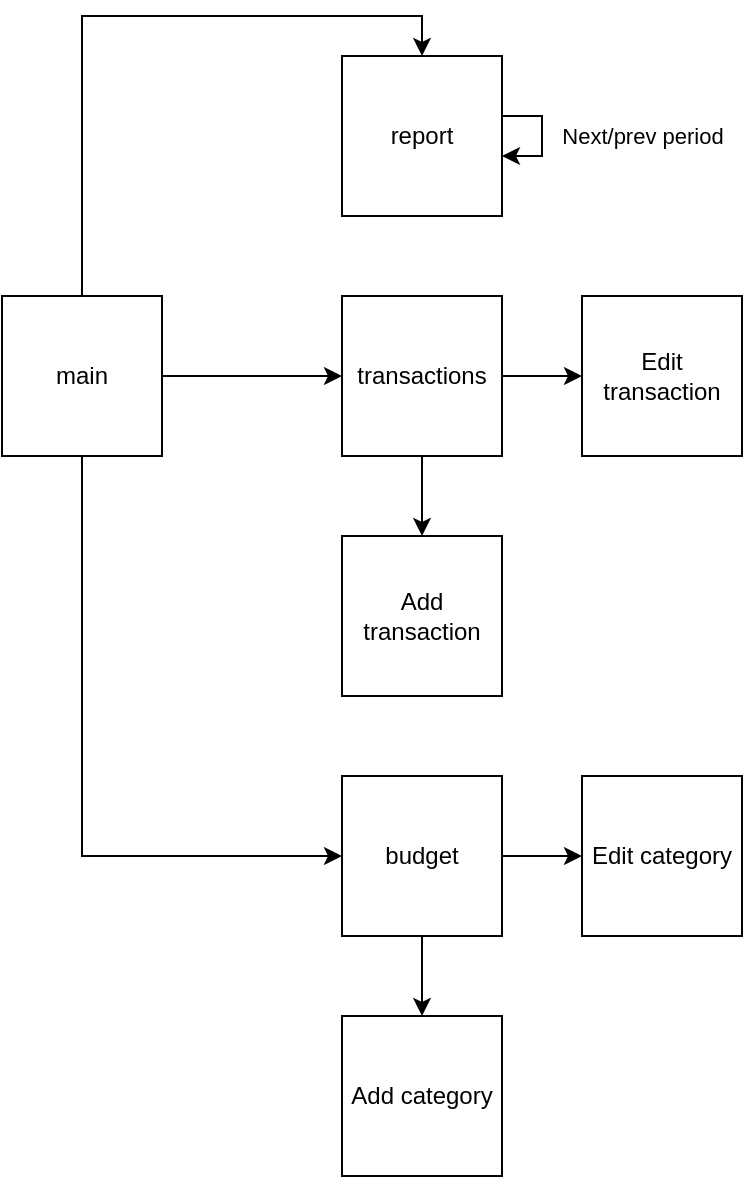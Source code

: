 <mxfile version="20.8.16" type="device" pages="8"><diagram name="Nav overview" id="_fPVZ5OlfoW1K_BOj0y1"><mxGraphModel dx="1230" dy="791" grid="1" gridSize="10" guides="1" tooltips="1" connect="1" arrows="1" fold="1" page="1" pageScale="1" pageWidth="827" pageHeight="1169" math="0" shadow="0"><root><mxCell id="0"/><mxCell id="1" parent="0"/><mxCell id="oijAe7BX-VPXvw-5LIMu-8" style="edgeStyle=orthogonalEdgeStyle;rounded=0;orthogonalLoop=1;jettySize=auto;html=1;" edge="1" parent="1" source="oijAe7BX-VPXvw-5LIMu-1" target="oijAe7BX-VPXvw-5LIMu-2"><mxGeometry relative="1" as="geometry"/></mxCell><mxCell id="oijAe7BX-VPXvw-5LIMu-11" style="edgeStyle=orthogonalEdgeStyle;rounded=0;orthogonalLoop=1;jettySize=auto;html=1;" edge="1" parent="1" source="oijAe7BX-VPXvw-5LIMu-1" target="oijAe7BX-VPXvw-5LIMu-4"><mxGeometry relative="1" as="geometry"><Array as="points"><mxPoint x="190" y="560"/></Array></mxGeometry></mxCell><mxCell id="oijAe7BX-VPXvw-5LIMu-14" style="edgeStyle=orthogonalEdgeStyle;rounded=0;orthogonalLoop=1;jettySize=auto;html=1;entryX=0.5;entryY=0;entryDx=0;entryDy=0;" edge="1" parent="1" source="oijAe7BX-VPXvw-5LIMu-1" target="oijAe7BX-VPXvw-5LIMu-6"><mxGeometry relative="1" as="geometry"><Array as="points"><mxPoint x="190" y="140"/><mxPoint x="360" y="140"/></Array></mxGeometry></mxCell><mxCell id="oijAe7BX-VPXvw-5LIMu-1" value="main" style="whiteSpace=wrap;html=1;aspect=fixed;" vertex="1" parent="1"><mxGeometry x="150" y="280" width="80" height="80" as="geometry"/></mxCell><mxCell id="oijAe7BX-VPXvw-5LIMu-9" style="edgeStyle=orthogonalEdgeStyle;rounded=0;orthogonalLoop=1;jettySize=auto;html=1;" edge="1" parent="1" source="oijAe7BX-VPXvw-5LIMu-2" target="oijAe7BX-VPXvw-5LIMu-3"><mxGeometry relative="1" as="geometry"/></mxCell><mxCell id="oijAe7BX-VPXvw-5LIMu-18" value="" style="edgeStyle=orthogonalEdgeStyle;rounded=0;orthogonalLoop=1;jettySize=auto;html=1;" edge="1" parent="1" source="oijAe7BX-VPXvw-5LIMu-2" target="oijAe7BX-VPXvw-5LIMu-17"><mxGeometry relative="1" as="geometry"/></mxCell><mxCell id="oijAe7BX-VPXvw-5LIMu-2" value="transactions" style="whiteSpace=wrap;html=1;aspect=fixed;" vertex="1" parent="1"><mxGeometry x="320" y="280" width="80" height="80" as="geometry"/></mxCell><mxCell id="oijAe7BX-VPXvw-5LIMu-3" value="Add transaction" style="whiteSpace=wrap;html=1;aspect=fixed;" vertex="1" parent="1"><mxGeometry x="320" y="400" width="80" height="80" as="geometry"/></mxCell><mxCell id="oijAe7BX-VPXvw-5LIMu-12" style="edgeStyle=orthogonalEdgeStyle;rounded=0;orthogonalLoop=1;jettySize=auto;html=1;" edge="1" parent="1" source="oijAe7BX-VPXvw-5LIMu-4" target="oijAe7BX-VPXvw-5LIMu-5"><mxGeometry relative="1" as="geometry"/></mxCell><mxCell id="oijAe7BX-VPXvw-5LIMu-16" value="" style="edgeStyle=orthogonalEdgeStyle;rounded=0;orthogonalLoop=1;jettySize=auto;html=1;" edge="1" parent="1" source="oijAe7BX-VPXvw-5LIMu-4" target="oijAe7BX-VPXvw-5LIMu-15"><mxGeometry relative="1" as="geometry"/></mxCell><mxCell id="oijAe7BX-VPXvw-5LIMu-4" value="budget" style="whiteSpace=wrap;html=1;aspect=fixed;" vertex="1" parent="1"><mxGeometry x="320" y="520" width="80" height="80" as="geometry"/></mxCell><mxCell id="oijAe7BX-VPXvw-5LIMu-5" value="Add category" style="whiteSpace=wrap;html=1;aspect=fixed;" vertex="1" parent="1"><mxGeometry x="320" y="640" width="80" height="80" as="geometry"/></mxCell><mxCell id="oijAe7BX-VPXvw-5LIMu-6" value="report" style="whiteSpace=wrap;html=1;aspect=fixed;" vertex="1" parent="1"><mxGeometry x="320" y="160" width="80" height="80" as="geometry"/></mxCell><mxCell id="oijAe7BX-VPXvw-5LIMu-7" style="edgeStyle=orthogonalEdgeStyle;rounded=0;orthogonalLoop=1;jettySize=auto;html=1;elbow=vertical;" edge="1" parent="1" source="oijAe7BX-VPXvw-5LIMu-6" target="oijAe7BX-VPXvw-5LIMu-6"><mxGeometry relative="1" as="geometry"/></mxCell><mxCell id="oijAe7BX-VPXvw-5LIMu-19" value="Next/prev period" style="edgeLabel;html=1;align=center;verticalAlign=middle;resizable=0;points=[];" vertex="1" connectable="0" parent="oijAe7BX-VPXvw-5LIMu-7"><mxGeometry x="-0.218" y="1" relative="1" as="geometry"><mxPoint x="49" y="6" as="offset"/></mxGeometry></mxCell><mxCell id="oijAe7BX-VPXvw-5LIMu-15" value="Edit category" style="whiteSpace=wrap;html=1;aspect=fixed;" vertex="1" parent="1"><mxGeometry x="440" y="520" width="80" height="80" as="geometry"/></mxCell><mxCell id="oijAe7BX-VPXvw-5LIMu-17" value="Edit transaction" style="whiteSpace=wrap;html=1;aspect=fixed;" vertex="1" parent="1"><mxGeometry x="440" y="280" width="80" height="80" as="geometry"/></mxCell></root></mxGraphModel></diagram><diagram id="iz9YeFnZd8YJ5SILlXWy" name="Transactions"><mxGraphModel dx="1829" dy="1151" grid="1" gridSize="10" guides="1" tooltips="1" connect="1" arrows="1" fold="1" page="1" pageScale="1" pageWidth="827" pageHeight="1169" math="0" shadow="0"><root><mxCell id="0"/><mxCell id="1" parent="0"/><mxCell id="Yfdr9SlFguehCCrdTqA0-102" value="" style="rounded=0;whiteSpace=wrap;html=1;fontFamily=Raleway;fontSource=https%3A%2F%2Ffonts.googleapis.com%2Fcss%3Ffamily%3DRaleway;fontSize=20;fillColor=#eaeaea;strokeColor=none;fontColor=#ffffff;" vertex="1" parent="1"><mxGeometry y="1169" width="830" height="631" as="geometry"/></mxCell><mxCell id="Yfdr9SlFguehCCrdTqA0-101" value="" style="rounded=1;whiteSpace=wrap;html=1;fontFamily=Raleway;fontSource=https%3A%2F%2Ffonts.googleapis.com%2Fcss%3Ffamily%3DRaleway;fontSize=20;fillColor=default;arcSize=2;strokeColor=none;container=0;" vertex="1" parent="1"><mxGeometry x="30" y="1260" width="760" height="458" as="geometry"/></mxCell><mxCell id="Yfdr9SlFguehCCrdTqA0-2" value="REQ&lt;br&gt;&lt;ul&gt;&lt;li&gt;List all transactions&lt;/li&gt;&lt;li&gt;Sort by date (default)&lt;/li&gt;&lt;li&gt;Sort by amount&lt;/li&gt;&lt;li&gt;Sort by category&lt;/li&gt;&lt;li&gt;Transaction data&lt;/li&gt;&lt;ul&gt;&lt;li&gt;Amount&lt;/li&gt;&lt;li&gt;Name&lt;/li&gt;&lt;li&gt;Date&lt;/li&gt;&lt;li&gt;Category name (not potential parents though)&lt;/li&gt;&lt;/ul&gt;&lt;li&gt;Link to Add transaction page&lt;/li&gt;&lt;li&gt;Link to Edit transaction&lt;/li&gt;&lt;/ul&gt;&lt;div&gt;&lt;br&gt;&lt;/div&gt;&lt;div&gt;SOLUTION DETAILS&lt;/div&gt;&lt;div&gt;&lt;ul&gt;&lt;li&gt;Click on transaction leads to Edit the transaction&lt;/li&gt;&lt;li&gt;Add transaction button on top&lt;/li&gt;&lt;li&gt;Filtering buttons on top [Date/Amount/Category]&lt;/li&gt;&lt;ul&gt;&lt;li&gt;Clicking twice inverts the order&lt;/li&gt;&lt;/ul&gt;&lt;li&gt;&lt;br&gt;&lt;/li&gt;&lt;li&gt;&lt;br&gt;&lt;/li&gt;&lt;/ul&gt;&lt;/div&gt;" style="text;html=1;align=left;verticalAlign=middle;resizable=0;points=[];autosize=1;strokeColor=none;fillColor=none;" vertex="1" parent="1"><mxGeometry x="930" y="160" width="350" height="350" as="geometry"/></mxCell><mxCell id="Yfdr9SlFguehCCrdTqA0-7" value="" style="whiteSpace=wrap;html=1;strokeColor=none;fillColor=#FFF3E6;container=0;" vertex="1" parent="1"><mxGeometry x="40" y="340" width="560" height="230" as="geometry"/></mxCell><mxCell id="Yfdr9SlFguehCCrdTqA0-28" value="" style="group" vertex="1" connectable="0" parent="Yfdr9SlFguehCCrdTqA0-7"><mxGeometry x="50" y="150" width="460" height="30" as="geometry"/></mxCell><mxCell id="Yfdr9SlFguehCCrdTqA0-29" value="13 / 7" style="text;html=1;strokeColor=none;fillColor=none;align=center;verticalAlign=middle;whiteSpace=wrap;rounded=0;fontFamily=Raleway;fontSource=https%3A%2F%2Ffonts.googleapis.com%2Fcss%3Ffamily%3DRaleway;" vertex="1" parent="Yfdr9SlFguehCCrdTqA0-28"><mxGeometry width="40" height="30" as="geometry"/></mxCell><mxCell id="Yfdr9SlFguehCCrdTqA0-30" value="754,75" style="text;html=1;strokeColor=none;fillColor=none;align=center;verticalAlign=middle;whiteSpace=wrap;rounded=0;fontFamily=Raleway;fontSource=https%3A%2F%2Ffonts.googleapis.com%2Fcss%3Ffamily%3DRaleway;" vertex="1" parent="Yfdr9SlFguehCCrdTqA0-28"><mxGeometry x="50" width="60" height="30" as="geometry"/></mxCell><mxCell id="Yfdr9SlFguehCCrdTqA0-31" value="Isolering i Bauhaus" style="text;html=1;strokeColor=none;fillColor=none;align=left;verticalAlign=middle;whiteSpace=wrap;rounded=0;fontFamily=Raleway;fontSource=https%3A%2F%2Ffonts.googleapis.com%2Fcss%3Ffamily%3DRaleway;" vertex="1" parent="Yfdr9SlFguehCCrdTqA0-28"><mxGeometry x="110" width="270" height="30" as="geometry"/></mxCell><mxCell id="Yfdr9SlFguehCCrdTqA0-32" value="BYGGEKONTO" style="text;html=1;strokeColor=none;fillColor=none;align=right;verticalAlign=middle;whiteSpace=wrap;rounded=0;fontFamily=Raleway;fontSource=https%3A%2F%2Ffonts.googleapis.com%2Fcss%3Ffamily%3DRaleway;" vertex="1" parent="Yfdr9SlFguehCCrdTqA0-28"><mxGeometry x="400" width="60" height="30" as="geometry"/></mxCell><mxCell id="Yfdr9SlFguehCCrdTqA0-33" value="" style="group" vertex="1" connectable="0" parent="Yfdr9SlFguehCCrdTqA0-7"><mxGeometry x="50" y="180" width="460" height="30" as="geometry"/></mxCell><mxCell id="Yfdr9SlFguehCCrdTqA0-34" value="8 / 7" style="text;html=1;strokeColor=none;fillColor=none;align=center;verticalAlign=middle;whiteSpace=wrap;rounded=0;fontFamily=Raleway;fontSource=https%3A%2F%2Ffonts.googleapis.com%2Fcss%3Ffamily%3DRaleway;" vertex="1" parent="Yfdr9SlFguehCCrdTqA0-33"><mxGeometry width="40" height="30" as="geometry"/></mxCell><mxCell id="Yfdr9SlFguehCCrdTqA0-35" value="3420,25" style="text;html=1;strokeColor=none;fillColor=none;align=center;verticalAlign=middle;whiteSpace=wrap;rounded=0;fontFamily=Raleway;fontSource=https%3A%2F%2Ffonts.googleapis.com%2Fcss%3Ffamily%3DRaleway;" vertex="1" parent="Yfdr9SlFguehCCrdTqA0-33"><mxGeometry x="50" width="60" height="30" as="geometry"/></mxCell><mxCell id="Yfdr9SlFguehCCrdTqA0-36" value="Symaskine fra Bauknecht" style="text;html=1;strokeColor=none;fillColor=none;align=left;verticalAlign=middle;whiteSpace=wrap;rounded=0;fontFamily=Raleway;fontSource=https%3A%2F%2Ffonts.googleapis.com%2Fcss%3Ffamily%3DRaleway;" vertex="1" parent="Yfdr9SlFguehCCrdTqA0-33"><mxGeometry x="110" width="270" height="30" as="geometry"/></mxCell><mxCell id="Yfdr9SlFguehCCrdTqA0-37" value="GAVER" style="text;html=1;strokeColor=none;fillColor=none;align=right;verticalAlign=middle;whiteSpace=wrap;rounded=0;fontFamily=Raleway;fontSource=https%3A%2F%2Ffonts.googleapis.com%2Fcss%3Ffamily%3DRaleway;" vertex="1" parent="Yfdr9SlFguehCCrdTqA0-33"><mxGeometry x="400" width="60" height="30" as="geometry"/></mxCell><mxCell id="Yfdr9SlFguehCCrdTqA0-8" value="" style="whiteSpace=wrap;html=1;strokeColor=none;fillColor=#EBECFF;container=0;" vertex="1" parent="1"><mxGeometry x="40" y="570" width="560" height="330" as="geometry"/></mxCell><mxCell id="Yfdr9SlFguehCCrdTqA0-38" value="" style="group" vertex="1" connectable="0" parent="Yfdr9SlFguehCCrdTqA0-8"><mxGeometry x="50" y="10" width="460" height="30" as="geometry"/></mxCell><mxCell id="Yfdr9SlFguehCCrdTqA0-39" value="8 / 6" style="text;html=1;strokeColor=none;fillColor=none;align=center;verticalAlign=middle;whiteSpace=wrap;rounded=0;fontFamily=Raleway;fontSource=https%3A%2F%2Ffonts.googleapis.com%2Fcss%3Ffamily%3DRaleway;" vertex="1" parent="Yfdr9SlFguehCCrdTqA0-38"><mxGeometry width="40" height="30" as="geometry"/></mxCell><mxCell id="Yfdr9SlFguehCCrdTqA0-40" value="999,95" style="text;html=1;strokeColor=none;fillColor=none;align=center;verticalAlign=middle;whiteSpace=wrap;rounded=0;fontFamily=Raleway;fontSource=https%3A%2F%2Ffonts.googleapis.com%2Fcss%3Ffamily%3DRaleway;" vertex="1" parent="Yfdr9SlFguehCCrdTqA0-38"><mxGeometry x="50" width="60" height="30" as="geometry"/></mxCell><mxCell id="Yfdr9SlFguehCCrdTqA0-41" value="Katapultsæde i højglans velour" style="text;html=1;strokeColor=none;fillColor=none;align=left;verticalAlign=middle;whiteSpace=wrap;rounded=0;fontFamily=Raleway;fontSource=https%3A%2F%2Ffonts.googleapis.com%2Fcss%3Ffamily%3DRaleway;" vertex="1" parent="Yfdr9SlFguehCCrdTqA0-38"><mxGeometry x="110" width="270" height="30" as="geometry"/></mxCell><mxCell id="Yfdr9SlFguehCCrdTqA0-42" value="MØBLER" style="text;html=1;strokeColor=none;fillColor=none;align=right;verticalAlign=middle;whiteSpace=wrap;rounded=0;fontFamily=Raleway;fontSource=https%3A%2F%2Ffonts.googleapis.com%2Fcss%3Ffamily%3DRaleway;" vertex="1" parent="Yfdr9SlFguehCCrdTqA0-38"><mxGeometry x="400" width="60" height="30" as="geometry"/></mxCell><mxCell id="Yfdr9SlFguehCCrdTqA0-1" value="" style="whiteSpace=wrap;html=1;" vertex="1" parent="1"><mxGeometry x="80" y="360" width="480" height="40" as="geometry"/></mxCell><mxCell id="Yfdr9SlFguehCCrdTqA0-9" value="" style="whiteSpace=wrap;html=1;" vertex="1" parent="1"><mxGeometry x="80" y="410" width="480" height="40" as="geometry"/></mxCell><mxCell id="Yfdr9SlFguehCCrdTqA0-12" value="" style="whiteSpace=wrap;html=1;" vertex="1" parent="1"><mxGeometry x="80" y="740" width="306" height="40" as="geometry"/></mxCell><mxCell id="Yfdr9SlFguehCCrdTqA0-13" value="" style="whiteSpace=wrap;html=1;" vertex="1" parent="1"><mxGeometry x="80" y="690" width="306" height="40" as="geometry"/></mxCell><mxCell id="Yfdr9SlFguehCCrdTqA0-14" value="" style="whiteSpace=wrap;html=1;" vertex="1" parent="1"><mxGeometry x="80" y="640" width="306" height="40" as="geometry"/></mxCell><mxCell id="Yfdr9SlFguehCCrdTqA0-16" value="" style="whiteSpace=wrap;html=1;" vertex="1" parent="1"><mxGeometry x="80" y="790" width="306" height="40" as="geometry"/></mxCell><mxCell id="Yfdr9SlFguehCCrdTqA0-17" value="" style="whiteSpace=wrap;html=1;" vertex="1" parent="1"><mxGeometry x="80" y="840" width="306" height="40" as="geometry"/></mxCell><mxCell id="Yfdr9SlFguehCCrdTqA0-3" value="DATE" style="text;html=1;strokeColor=none;fillColor=none;align=center;verticalAlign=middle;whiteSpace=wrap;rounded=0;" vertex="1" parent="1"><mxGeometry x="90" y="365" width="40" height="30" as="geometry"/></mxCell><mxCell id="Yfdr9SlFguehCCrdTqA0-4" value="AMOUNT" style="text;html=1;strokeColor=none;fillColor=none;align=center;verticalAlign=middle;whiteSpace=wrap;rounded=0;" vertex="1" parent="1"><mxGeometry x="140" y="365" width="60" height="30" as="geometry"/></mxCell><mxCell id="Yfdr9SlFguehCCrdTqA0-5" value="NAME" style="text;html=1;strokeColor=none;fillColor=none;align=center;verticalAlign=middle;whiteSpace=wrap;rounded=0;" vertex="1" parent="1"><mxGeometry x="200" y="365" width="60" height="30" as="geometry"/></mxCell><mxCell id="Yfdr9SlFguehCCrdTqA0-6" value="CATEGORY" style="text;html=1;strokeColor=none;fillColor=none;align=center;verticalAlign=middle;whiteSpace=wrap;rounded=0;" vertex="1" parent="1"><mxGeometry x="490" y="365" width="60" height="30" as="geometry"/></mxCell><mxCell id="Yfdr9SlFguehCCrdTqA0-18" value="14 / 7" style="text;html=1;strokeColor=none;fillColor=none;align=center;verticalAlign=middle;whiteSpace=wrap;rounded=0;" vertex="1" parent="1"><mxGeometry x="90" y="415" width="40" height="30" as="geometry"/></mxCell><mxCell id="Yfdr9SlFguehCCrdTqA0-19" value="249,95" style="text;html=1;strokeColor=none;fillColor=none;align=center;verticalAlign=middle;whiteSpace=wrap;rounded=0;" vertex="1" parent="1"><mxGeometry x="140" y="415" width="60" height="30" as="geometry"/></mxCell><mxCell id="Yfdr9SlFguehCCrdTqA0-20" value="Franske kartofler og billig papvin i Føtex" style="text;html=1;strokeColor=none;fillColor=none;align=left;verticalAlign=middle;whiteSpace=wrap;rounded=0;" vertex="1" parent="1"><mxGeometry x="200" y="415" width="270" height="30" as="geometry"/></mxCell><mxCell id="Yfdr9SlFguehCCrdTqA0-21" value="DIVERSE" style="text;html=1;strokeColor=none;fillColor=none;align=right;verticalAlign=middle;whiteSpace=wrap;rounded=0;" vertex="1" parent="1"><mxGeometry x="490" y="415" width="60" height="30" as="geometry"/></mxCell><mxCell id="Yfdr9SlFguehCCrdTqA0-22" value="" style="whiteSpace=wrap;html=1;strokeColor=none;fillColor=none;" vertex="1" parent="1"><mxGeometry x="80" y="460" width="480" height="30" as="geometry"/></mxCell><mxCell id="Yfdr9SlFguehCCrdTqA0-27" value="" style="group" vertex="1" connectable="0" parent="1"><mxGeometry x="90" y="460" width="460" height="30" as="geometry"/></mxCell><mxCell id="Yfdr9SlFguehCCrdTqA0-23" value="14 / 7" style="text;html=1;strokeColor=none;fillColor=none;align=center;verticalAlign=middle;whiteSpace=wrap;rounded=0;fontFamily=Raleway;fontSource=https%3A%2F%2Ffonts.googleapis.com%2Fcss%3Ffamily%3DRaleway;" vertex="1" parent="Yfdr9SlFguehCCrdTqA0-27"><mxGeometry width="40" height="30" as="geometry"/></mxCell><mxCell id="Yfdr9SlFguehCCrdTqA0-24" value="249,95" style="text;html=1;strokeColor=none;fillColor=none;align=center;verticalAlign=middle;whiteSpace=wrap;rounded=0;fontFamily=Raleway;fontSource=https%3A%2F%2Ffonts.googleapis.com%2Fcss%3Ffamily%3DRaleway;" vertex="1" parent="Yfdr9SlFguehCCrdTqA0-27"><mxGeometry x="50" width="60" height="30" as="geometry"/></mxCell><mxCell id="Yfdr9SlFguehCCrdTqA0-25" value="Franske kartofler og billig papvin i Føtex" style="text;html=1;strokeColor=none;fillColor=none;align=left;verticalAlign=middle;whiteSpace=wrap;rounded=0;fontFamily=Raleway;fontSource=https%3A%2F%2Ffonts.googleapis.com%2Fcss%3Ffamily%3DRaleway;" vertex="1" parent="Yfdr9SlFguehCCrdTqA0-27"><mxGeometry x="110" width="270" height="30" as="geometry"/></mxCell><mxCell id="Yfdr9SlFguehCCrdTqA0-26" value="DIVERSE" style="text;html=1;strokeColor=none;fillColor=none;align=right;verticalAlign=middle;whiteSpace=wrap;rounded=0;fontFamily=Raleway;fontSource=https%3A%2F%2Ffonts.googleapis.com%2Fcss%3Ffamily%3DRaleway;" vertex="1" parent="Yfdr9SlFguehCCrdTqA0-27"><mxGeometry x="400" width="60" height="30" as="geometry"/></mxCell><mxCell id="Yfdr9SlFguehCCrdTqA0-49" value="" style="rounded=1;whiteSpace=wrap;html=1;fontFamily=Raleway;fontSource=https%3A%2F%2Ffonts.googleapis.com%2Fcss%3Ffamily%3DRaleway;fillColor=#eaeaea;strokeColor=none;fontStyle=1;arcSize=0;" vertex="1" parent="1"><mxGeometry x="53" y="1330" width="720" height="30" as="geometry"/></mxCell><mxCell id="Yfdr9SlFguehCCrdTqA0-166" value="&lt;font color=&quot;#333333&quot; style=&quot;font-size: 14px;&quot;&gt;&lt;b&gt;Amount&lt;/b&gt;&lt;/font&gt;" style="text;html=1;strokeColor=none;fillColor=none;align=center;verticalAlign=bottom;whiteSpace=wrap;rounded=0;fontSize=30;fontFamily=Raleway;fontColor=#fff;" vertex="1" parent="Yfdr9SlFguehCCrdTqA0-49"><mxGeometry x="87" width="60" height="30" as="geometry"/></mxCell><mxCell id="Yfdr9SlFguehCCrdTqA0-167" value="&lt;font color=&quot;#333333&quot; style=&quot;font-size: 14px;&quot;&gt;&lt;b&gt;Description&lt;/b&gt;&lt;/font&gt;" style="text;html=1;strokeColor=none;fillColor=none;align=center;verticalAlign=bottom;whiteSpace=wrap;rounded=0;fontSize=30;fontFamily=Raleway;fontColor=#fff;" vertex="1" parent="Yfdr9SlFguehCCrdTqA0-49"><mxGeometry x="357" width="60" height="30" as="geometry"/></mxCell><mxCell id="Yfdr9SlFguehCCrdTqA0-171" value="&lt;font color=&quot;#333333&quot; style=&quot;font-size: 14px;&quot;&gt;&lt;b&gt;Category&lt;/b&gt;&lt;/font&gt;" style="text;html=1;strokeColor=none;fillColor=none;align=center;verticalAlign=bottom;whiteSpace=wrap;rounded=0;fontSize=30;fontFamily=Raleway;fontColor=#fff;" vertex="1" parent="Yfdr9SlFguehCCrdTqA0-49"><mxGeometry x="577" width="60" height="30" as="geometry"/></mxCell><mxCell id="Yfdr9SlFguehCCrdTqA0-57" value="" style="group;fontSize=10;" vertex="1" connectable="0" parent="1"><mxGeometry x="53" y="1360" width="767" height="40" as="geometry"/></mxCell><mxCell id="Yfdr9SlFguehCCrdTqA0-54" value="" style="rounded=0;whiteSpace=wrap;html=1;fontFamily=Raleway;fontSource=https%3A%2F%2Ffonts.googleapis.com%2Fcss%3Ffamily%3DRaleway;fillColor=#F7F7F7;strokeColor=none;fontSize=10;" vertex="1" parent="Yfdr9SlFguehCCrdTqA0-57"><mxGeometry width="720" height="40" as="geometry"/></mxCell><mxCell id="Yfdr9SlFguehCCrdTqA0-45" value="8 / 6" style="text;html=1;strokeColor=none;fillColor=none;align=center;verticalAlign=middle;whiteSpace=wrap;rounded=0;fontFamily=Raleway;fontSource=https%3A%2F%2Ffonts.googleapis.com%2Fcss%3Ffamily%3DRaleway;fontSize=10;" vertex="1" parent="Yfdr9SlFguehCCrdTqA0-57"><mxGeometry x="20" y="6" width="40" height="30" as="geometry"/></mxCell><mxCell id="Yfdr9SlFguehCCrdTqA0-46" value="999,95" style="text;html=1;strokeColor=none;fillColor=none;align=center;verticalAlign=middle;whiteSpace=wrap;rounded=0;fontFamily=Raleway;fontSource=https%3A%2F%2Ffonts.googleapis.com%2Fcss%3Ffamily%3DRaleway;fontSize=10;" vertex="1" parent="Yfdr9SlFguehCCrdTqA0-57"><mxGeometry x="91" y="6" width="60" height="30" as="geometry"/></mxCell><mxCell id="Yfdr9SlFguehCCrdTqA0-47" value="Katapultsæde i højglans velour" style="text;html=1;strokeColor=none;fillColor=none;align=center;verticalAlign=middle;whiteSpace=wrap;rounded=0;fontFamily=Raleway;fontSource=https%3A%2F%2Ffonts.googleapis.com%2Fcss%3Ffamily%3DRaleway;fontSize=10;" vertex="1" parent="Yfdr9SlFguehCCrdTqA0-57"><mxGeometry x="187" y="6" width="388" height="30" as="geometry"/></mxCell><mxCell id="Yfdr9SlFguehCCrdTqA0-48" value="MØBLER" style="text;html=1;strokeColor=none;fillColor=none;align=center;verticalAlign=middle;whiteSpace=wrap;rounded=0;fontFamily=Raleway;fontSource=https%3A%2F%2Ffonts.googleapis.com%2Fcss%3Ffamily%3DRaleway;fontSize=10;" vertex="1" parent="Yfdr9SlFguehCCrdTqA0-57"><mxGeometry x="577" y="6" width="62" height="30" as="geometry"/></mxCell><mxCell id="Yfdr9SlFguehCCrdTqA0-105" value="" style="endArrow=none;html=1;rounded=0;fontFamily=Raleway;fontSource=https%3A%2F%2Ffonts.googleapis.com%2Fcss%3Ffamily%3DRaleway;fontSize=10;strokeColor=#444;" edge="1" parent="1"><mxGeometry width="50" height="50" relative="1" as="geometry"><mxPoint x="53" y="1360" as="sourcePoint"/><mxPoint x="773" y="1360" as="targetPoint"/></mxGeometry></mxCell><mxCell id="Yfdr9SlFguehCCrdTqA0-107" value="Add new transaction" style="rounded=1;whiteSpace=wrap;html=1;fontFamily=Raleway;fontSource=https%3A%2F%2Ffonts.googleapis.com%2Fcss%3Ffamily%3DRaleway;fontSize=11;fillColor=#67AB9F;strokeWidth=1;fontColor=#fff;fontStyle=1;strokeColor=#4E8279;" vertex="1" parent="1"><mxGeometry x="500" y="1286.003" width="150" height="26.162" as="geometry"/></mxCell><mxCell id="Yfdr9SlFguehCCrdTqA0-100" value="&lt;font style=&quot;font-size: 30px;&quot;&gt;Transactions&lt;/font&gt;" style="text;html=1;strokeColor=none;fillColor=none;align=left;verticalAlign=middle;whiteSpace=wrap;rounded=0;fontFamily=Raleway;" vertex="1" parent="1"><mxGeometry x="53" y="1279.005" width="60" height="31.394" as="geometry"/></mxCell><mxCell id="Yfdr9SlFguehCCrdTqA0-103" value="Sort by" style="rounded=1;whiteSpace=wrap;html=1;fontFamily=Raleway;fontSource=https%3A%2F%2Ffonts.googleapis.com%2Fcss%3Ffamily%3DRaleway;fontSize=10;fillColor=#eaeaea;strokeWidth=0;" vertex="1" parent="1"><mxGeometry x="655" y="1286.003" width="83" height="26.162" as="geometry"/></mxCell><mxCell id="Yfdr9SlFguehCCrdTqA0-104" value="ASC" style="rounded=1;whiteSpace=wrap;html=1;fontFamily=Raleway;fontSource=https%3A%2F%2Ffonts.googleapis.com%2Fcss%3Ffamily%3DRaleway;fontSize=10;fillColor=#eaeaea;strokeWidth=0;" vertex="1" parent="1"><mxGeometry x="743" y="1286.003" width="26" height="26.162" as="geometry"/></mxCell><mxCell id="Yfdr9SlFguehCCrdTqA0-112" value="Edit" style="rounded=0;whiteSpace=wrap;html=1;strokeColor=none;strokeWidth=1;fontFamily=Raleway;fontSource=https%3A%2F%2Ffonts.googleapis.com%2Fcss%3Ffamily%3DRaleway;fontSize=8;fontColor=#fff;fillColor=#496AB8;" vertex="1" parent="1"><mxGeometry x="718" y="1370" width="20" height="20" as="geometry"/></mxCell><mxCell id="Yfdr9SlFguehCCrdTqA0-113" value="Del" style="rounded=0;whiteSpace=wrap;html=1;strokeColor=none;strokeWidth=1;fontFamily=Raleway;fontSource=https%3A%2F%2Ffonts.googleapis.com%2Fcss%3Ffamily%3DRaleway;fontSize=8;fontColor=#fff;fillColor=#990000;" vertex="1" parent="1"><mxGeometry x="742" y="1370" width="20" height="20" as="geometry"/></mxCell><mxCell id="Yfdr9SlFguehCCrdTqA0-121" value="" style="group;fontSize=10;" vertex="1" connectable="0" parent="1"><mxGeometry x="53" y="1400" width="767" height="40" as="geometry"/></mxCell><mxCell id="Yfdr9SlFguehCCrdTqA0-122" value="" style="rounded=0;whiteSpace=wrap;html=1;fontFamily=Raleway;fontSource=https%3A%2F%2Ffonts.googleapis.com%2Fcss%3Ffamily%3DRaleway;fillColor=#fff;strokeColor=none;fontSize=10;" vertex="1" parent="Yfdr9SlFguehCCrdTqA0-121"><mxGeometry width="720" height="40" as="geometry"/></mxCell><mxCell id="Yfdr9SlFguehCCrdTqA0-123" value="8 / 6" style="text;html=1;strokeColor=none;fillColor=none;align=center;verticalAlign=middle;whiteSpace=wrap;rounded=0;fontFamily=Raleway;fontSource=https%3A%2F%2Ffonts.googleapis.com%2Fcss%3Ffamily%3DRaleway;fontSize=10;" vertex="1" parent="Yfdr9SlFguehCCrdTqA0-121"><mxGeometry x="20" y="6" width="40" height="30" as="geometry"/></mxCell><mxCell id="Yfdr9SlFguehCCrdTqA0-124" value="999,95" style="text;html=1;strokeColor=none;fillColor=none;align=center;verticalAlign=middle;whiteSpace=wrap;rounded=0;fontFamily=Raleway;fontSource=https%3A%2F%2Ffonts.googleapis.com%2Fcss%3Ffamily%3DRaleway;fontSize=10;" vertex="1" parent="Yfdr9SlFguehCCrdTqA0-121"><mxGeometry x="91" y="6" width="60" height="30" as="geometry"/></mxCell><mxCell id="Yfdr9SlFguehCCrdTqA0-125" value="Katapultsæde i højglans velour" style="text;html=1;strokeColor=none;fillColor=none;align=center;verticalAlign=middle;whiteSpace=wrap;rounded=0;fontFamily=Raleway;fontSource=https%3A%2F%2Ffonts.googleapis.com%2Fcss%3Ffamily%3DRaleway;fontSize=10;" vertex="1" parent="Yfdr9SlFguehCCrdTqA0-121"><mxGeometry x="187" y="6" width="388" height="30" as="geometry"/></mxCell><mxCell id="Yfdr9SlFguehCCrdTqA0-126" value="MØBLER" style="text;html=1;strokeColor=none;fillColor=none;align=center;verticalAlign=middle;whiteSpace=wrap;rounded=0;fontFamily=Raleway;fontSource=https%3A%2F%2Ffonts.googleapis.com%2Fcss%3Ffamily%3DRaleway;fontSize=10;" vertex="1" parent="Yfdr9SlFguehCCrdTqA0-121"><mxGeometry x="577" y="6" width="62" height="30" as="geometry"/></mxCell><mxCell id="Yfdr9SlFguehCCrdTqA0-128" value="Edit" style="rounded=0;whiteSpace=wrap;html=1;strokeColor=none;strokeWidth=1;fontFamily=Raleway;fontSource=https%3A%2F%2Ffonts.googleapis.com%2Fcss%3Ffamily%3DRaleway;fontSize=8;fontColor=#fff;fillColor=#496AB8;" vertex="1" parent="1"><mxGeometry x="718" y="1410" width="20" height="20" as="geometry"/></mxCell><mxCell id="Yfdr9SlFguehCCrdTqA0-129" value="Del" style="rounded=0;whiteSpace=wrap;html=1;strokeColor=none;strokeWidth=1;fontFamily=Raleway;fontSource=https%3A%2F%2Ffonts.googleapis.com%2Fcss%3Ffamily%3DRaleway;fontSize=8;fontColor=#fff;fillColor=#990000;" vertex="1" parent="1"><mxGeometry x="742" y="1410" width="20" height="20" as="geometry"/></mxCell><mxCell id="Yfdr9SlFguehCCrdTqA0-130" value="" style="group;fontSize=10;" vertex="1" connectable="0" parent="1"><mxGeometry x="53" y="1440" width="767" height="40" as="geometry"/></mxCell><mxCell id="Yfdr9SlFguehCCrdTqA0-131" value="" style="rounded=0;whiteSpace=wrap;html=1;fontFamily=Raleway;fontSource=https%3A%2F%2Ffonts.googleapis.com%2Fcss%3Ffamily%3DRaleway;fillColor=#F7F7F7;strokeColor=none;fontSize=10;" vertex="1" parent="Yfdr9SlFguehCCrdTqA0-130"><mxGeometry width="720" height="40" as="geometry"/></mxCell><mxCell id="Yfdr9SlFguehCCrdTqA0-132" value="8 / 6" style="text;html=1;strokeColor=none;fillColor=none;align=center;verticalAlign=middle;whiteSpace=wrap;rounded=0;fontFamily=Raleway;fontSource=https%3A%2F%2Ffonts.googleapis.com%2Fcss%3Ffamily%3DRaleway;fontSize=10;" vertex="1" parent="Yfdr9SlFguehCCrdTqA0-130"><mxGeometry x="20" y="6" width="40" height="30" as="geometry"/></mxCell><mxCell id="Yfdr9SlFguehCCrdTqA0-133" value="999,95" style="text;html=1;strokeColor=none;fillColor=none;align=center;verticalAlign=middle;whiteSpace=wrap;rounded=0;fontFamily=Raleway;fontSource=https%3A%2F%2Ffonts.googleapis.com%2Fcss%3Ffamily%3DRaleway;fontSize=10;" vertex="1" parent="Yfdr9SlFguehCCrdTqA0-130"><mxGeometry x="91" y="6" width="60" height="30" as="geometry"/></mxCell><mxCell id="Yfdr9SlFguehCCrdTqA0-134" value="Katapultsæde i højglans velour" style="text;html=1;strokeColor=none;fillColor=none;align=center;verticalAlign=middle;whiteSpace=wrap;rounded=0;fontFamily=Raleway;fontSource=https%3A%2F%2Ffonts.googleapis.com%2Fcss%3Ffamily%3DRaleway;fontSize=10;" vertex="1" parent="Yfdr9SlFguehCCrdTqA0-130"><mxGeometry x="187" y="6" width="388" height="30" as="geometry"/></mxCell><mxCell id="Yfdr9SlFguehCCrdTqA0-135" value="MØBLER" style="text;html=1;strokeColor=none;fillColor=none;align=center;verticalAlign=middle;whiteSpace=wrap;rounded=0;fontFamily=Raleway;fontSource=https%3A%2F%2Ffonts.googleapis.com%2Fcss%3Ffamily%3DRaleway;fontSize=10;" vertex="1" parent="Yfdr9SlFguehCCrdTqA0-130"><mxGeometry x="577" y="6" width="62" height="30" as="geometry"/></mxCell><mxCell id="Yfdr9SlFguehCCrdTqA0-137" value="Edit" style="rounded=0;whiteSpace=wrap;html=1;strokeColor=none;strokeWidth=1;fontFamily=Raleway;fontSource=https%3A%2F%2Ffonts.googleapis.com%2Fcss%3Ffamily%3DRaleway;fontSize=8;fontColor=#fff;fillColor=#496AB8;" vertex="1" parent="1"><mxGeometry x="718" y="1450" width="20" height="20" as="geometry"/></mxCell><mxCell id="Yfdr9SlFguehCCrdTqA0-138" value="Del" style="rounded=0;whiteSpace=wrap;html=1;strokeColor=none;strokeWidth=1;fontFamily=Raleway;fontSource=https%3A%2F%2Ffonts.googleapis.com%2Fcss%3Ffamily%3DRaleway;fontSize=8;fontColor=#fff;fillColor=#990000;" vertex="1" parent="1"><mxGeometry x="742" y="1450" width="20" height="20" as="geometry"/></mxCell><mxCell id="Yfdr9SlFguehCCrdTqA0-139" value="" style="group;fontSize=10;" vertex="1" connectable="0" parent="1"><mxGeometry x="53" y="1480" width="767" height="40" as="geometry"/></mxCell><mxCell id="Yfdr9SlFguehCCrdTqA0-140" value="" style="rounded=0;whiteSpace=wrap;html=1;fontFamily=Raleway;fontSource=https%3A%2F%2Ffonts.googleapis.com%2Fcss%3Ffamily%3DRaleway;fillColor=#fff;strokeColor=none;fontSize=10;" vertex="1" parent="Yfdr9SlFguehCCrdTqA0-139"><mxGeometry width="720" height="40" as="geometry"/></mxCell><mxCell id="Yfdr9SlFguehCCrdTqA0-141" value="8 / 6" style="text;html=1;strokeColor=none;fillColor=none;align=center;verticalAlign=middle;whiteSpace=wrap;rounded=0;fontFamily=Raleway;fontSource=https%3A%2F%2Ffonts.googleapis.com%2Fcss%3Ffamily%3DRaleway;fontSize=10;" vertex="1" parent="Yfdr9SlFguehCCrdTqA0-139"><mxGeometry x="20" y="6" width="40" height="30" as="geometry"/></mxCell><mxCell id="Yfdr9SlFguehCCrdTqA0-142" value="999,95" style="text;html=1;strokeColor=none;fillColor=none;align=center;verticalAlign=middle;whiteSpace=wrap;rounded=0;fontFamily=Raleway;fontSource=https%3A%2F%2Ffonts.googleapis.com%2Fcss%3Ffamily%3DRaleway;fontSize=10;" vertex="1" parent="Yfdr9SlFguehCCrdTqA0-139"><mxGeometry x="91" y="6" width="60" height="30" as="geometry"/></mxCell><mxCell id="Yfdr9SlFguehCCrdTqA0-143" value="Katapultsæde i højglans velour" style="text;html=1;strokeColor=none;fillColor=none;align=center;verticalAlign=middle;whiteSpace=wrap;rounded=0;fontFamily=Raleway;fontSource=https%3A%2F%2Ffonts.googleapis.com%2Fcss%3Ffamily%3DRaleway;fontSize=10;" vertex="1" parent="Yfdr9SlFguehCCrdTqA0-139"><mxGeometry x="187" y="6" width="388" height="30" as="geometry"/></mxCell><mxCell id="Yfdr9SlFguehCCrdTqA0-144" value="MØBLER" style="text;html=1;strokeColor=none;fillColor=none;align=center;verticalAlign=middle;whiteSpace=wrap;rounded=0;fontFamily=Raleway;fontSource=https%3A%2F%2Ffonts.googleapis.com%2Fcss%3Ffamily%3DRaleway;fontSize=10;" vertex="1" parent="Yfdr9SlFguehCCrdTqA0-139"><mxGeometry x="577" y="6" width="62" height="30" as="geometry"/></mxCell><mxCell id="Yfdr9SlFguehCCrdTqA0-145" value="Edit" style="rounded=0;whiteSpace=wrap;html=1;strokeColor=none;strokeWidth=1;fontFamily=Raleway;fontSource=https%3A%2F%2Ffonts.googleapis.com%2Fcss%3Ffamily%3DRaleway;fontSize=8;fontColor=#fff;fillColor=#496AB8;" vertex="1" parent="1"><mxGeometry x="718" y="1490" width="20" height="20" as="geometry"/></mxCell><mxCell id="Yfdr9SlFguehCCrdTqA0-146" value="Del" style="rounded=0;whiteSpace=wrap;html=1;strokeColor=none;strokeWidth=1;fontFamily=Raleway;fontSource=https%3A%2F%2Ffonts.googleapis.com%2Fcss%3Ffamily%3DRaleway;fontSize=8;fontColor=#fff;fillColor=#990000;" vertex="1" parent="1"><mxGeometry x="742" y="1490" width="20" height="20" as="geometry"/></mxCell><mxCell id="Yfdr9SlFguehCCrdTqA0-147" value="" style="group;fontSize=10;" vertex="1" connectable="0" parent="1"><mxGeometry x="53" y="1520" width="767" height="40" as="geometry"/></mxCell><mxCell id="Yfdr9SlFguehCCrdTqA0-148" value="" style="rounded=0;whiteSpace=wrap;html=1;fontFamily=Raleway;fontSource=https%3A%2F%2Ffonts.googleapis.com%2Fcss%3Ffamily%3DRaleway;fillColor=#F7F7F7;strokeColor=none;fontSize=10;" vertex="1" parent="Yfdr9SlFguehCCrdTqA0-147"><mxGeometry width="720" height="40" as="geometry"/></mxCell><mxCell id="Yfdr9SlFguehCCrdTqA0-149" value="8 / 6" style="text;html=1;strokeColor=none;fillColor=none;align=center;verticalAlign=middle;whiteSpace=wrap;rounded=0;fontFamily=Raleway;fontSource=https%3A%2F%2Ffonts.googleapis.com%2Fcss%3Ffamily%3DRaleway;fontSize=10;" vertex="1" parent="Yfdr9SlFguehCCrdTqA0-147"><mxGeometry x="20" y="6" width="40" height="30" as="geometry"/></mxCell><mxCell id="Yfdr9SlFguehCCrdTqA0-150" value="999,95" style="text;html=1;strokeColor=none;fillColor=none;align=center;verticalAlign=middle;whiteSpace=wrap;rounded=0;fontFamily=Raleway;fontSource=https%3A%2F%2Ffonts.googleapis.com%2Fcss%3Ffamily%3DRaleway;fontSize=10;" vertex="1" parent="Yfdr9SlFguehCCrdTqA0-147"><mxGeometry x="91" y="6" width="60" height="30" as="geometry"/></mxCell><mxCell id="Yfdr9SlFguehCCrdTqA0-151" value="Katapultsæde i højglans velour" style="text;html=1;strokeColor=none;fillColor=none;align=center;verticalAlign=middle;whiteSpace=wrap;rounded=0;fontFamily=Raleway;fontSource=https%3A%2F%2Ffonts.googleapis.com%2Fcss%3Ffamily%3DRaleway;fontSize=10;" vertex="1" parent="Yfdr9SlFguehCCrdTqA0-147"><mxGeometry x="187" y="6" width="388" height="30" as="geometry"/></mxCell><mxCell id="Yfdr9SlFguehCCrdTqA0-152" value="MØBLER" style="text;html=1;strokeColor=none;fillColor=none;align=center;verticalAlign=middle;whiteSpace=wrap;rounded=0;fontFamily=Raleway;fontSource=https%3A%2F%2Ffonts.googleapis.com%2Fcss%3Ffamily%3DRaleway;fontSize=10;" vertex="1" parent="Yfdr9SlFguehCCrdTqA0-147"><mxGeometry x="577" y="6" width="62" height="30" as="geometry"/></mxCell><mxCell id="Yfdr9SlFguehCCrdTqA0-154" value="Edit" style="rounded=0;whiteSpace=wrap;html=1;strokeColor=none;strokeWidth=1;fontFamily=Raleway;fontSource=https%3A%2F%2Ffonts.googleapis.com%2Fcss%3Ffamily%3DRaleway;fontSize=8;fontColor=#fff;fillColor=#496AB8;" vertex="1" parent="1"><mxGeometry x="718" y="1530" width="20" height="20" as="geometry"/></mxCell><mxCell id="Yfdr9SlFguehCCrdTqA0-155" value="Del" style="rounded=0;whiteSpace=wrap;html=1;strokeColor=none;strokeWidth=1;fontFamily=Raleway;fontSource=https%3A%2F%2Ffonts.googleapis.com%2Fcss%3Ffamily%3DRaleway;fontSize=8;fontColor=#fff;fillColor=#990000;" vertex="1" parent="1"><mxGeometry x="742" y="1530" width="20" height="20" as="geometry"/></mxCell><mxCell id="Yfdr9SlFguehCCrdTqA0-156" value="" style="group;fontSize=10;" vertex="1" connectable="0" parent="1"><mxGeometry x="53" y="1560" width="767" height="40" as="geometry"/></mxCell><mxCell id="Yfdr9SlFguehCCrdTqA0-157" value="" style="rounded=0;whiteSpace=wrap;html=1;fontFamily=Raleway;fontSource=https%3A%2F%2Ffonts.googleapis.com%2Fcss%3Ffamily%3DRaleway;fillColor=#fff;strokeColor=none;fontSize=10;" vertex="1" parent="Yfdr9SlFguehCCrdTqA0-156"><mxGeometry width="720" height="40" as="geometry"/></mxCell><mxCell id="Yfdr9SlFguehCCrdTqA0-158" value="8 / 6" style="text;html=1;strokeColor=none;fillColor=none;align=center;verticalAlign=middle;whiteSpace=wrap;rounded=0;fontFamily=Raleway;fontSource=https%3A%2F%2Ffonts.googleapis.com%2Fcss%3Ffamily%3DRaleway;fontSize=10;" vertex="1" parent="Yfdr9SlFguehCCrdTqA0-156"><mxGeometry x="20" y="6" width="40" height="30" as="geometry"/></mxCell><mxCell id="Yfdr9SlFguehCCrdTqA0-159" value="999,95" style="text;html=1;strokeColor=none;fillColor=none;align=center;verticalAlign=middle;whiteSpace=wrap;rounded=0;fontFamily=Raleway;fontSource=https%3A%2F%2Ffonts.googleapis.com%2Fcss%3Ffamily%3DRaleway;fontSize=10;" vertex="1" parent="Yfdr9SlFguehCCrdTqA0-156"><mxGeometry x="91" y="6" width="60" height="30" as="geometry"/></mxCell><mxCell id="Yfdr9SlFguehCCrdTqA0-160" value="Katapultsæde i højglans velour" style="text;html=1;strokeColor=none;fillColor=none;align=center;verticalAlign=middle;whiteSpace=wrap;rounded=0;fontFamily=Raleway;fontSource=https%3A%2F%2Ffonts.googleapis.com%2Fcss%3Ffamily%3DRaleway;fontSize=10;" vertex="1" parent="Yfdr9SlFguehCCrdTqA0-156"><mxGeometry x="187" y="6" width="388" height="30" as="geometry"/></mxCell><mxCell id="Yfdr9SlFguehCCrdTqA0-161" value="MØBLER" style="text;html=1;strokeColor=none;fillColor=none;align=center;verticalAlign=middle;whiteSpace=wrap;rounded=0;fontFamily=Raleway;fontSource=https%3A%2F%2Ffonts.googleapis.com%2Fcss%3Ffamily%3DRaleway;fontSize=10;" vertex="1" parent="Yfdr9SlFguehCCrdTqA0-156"><mxGeometry x="577" y="6" width="62" height="30" as="geometry"/></mxCell><mxCell id="Yfdr9SlFguehCCrdTqA0-162" value="Edit" style="rounded=0;whiteSpace=wrap;html=1;strokeColor=none;strokeWidth=1;fontFamily=Raleway;fontSource=https%3A%2F%2Ffonts.googleapis.com%2Fcss%3Ffamily%3DRaleway;fontSize=8;fontColor=#fff;fillColor=#496AB8;" vertex="1" parent="1"><mxGeometry x="718" y="1570" width="20" height="20" as="geometry"/></mxCell><mxCell id="Yfdr9SlFguehCCrdTqA0-163" value="Del" style="rounded=0;whiteSpace=wrap;html=1;strokeColor=none;strokeWidth=1;fontFamily=Raleway;fontSource=https%3A%2F%2Ffonts.googleapis.com%2Fcss%3Ffamily%3DRaleway;fontSize=8;fontColor=#fff;fillColor=#990000;" vertex="1" parent="1"><mxGeometry x="742" y="1570" width="20" height="20" as="geometry"/></mxCell><mxCell id="Yfdr9SlFguehCCrdTqA0-164" value="&lt;font color=&quot;#333333&quot; style=&quot;font-size: 14px;&quot;&gt;&lt;b&gt;Date&lt;/b&gt;&lt;/font&gt;" style="text;html=1;strokeColor=none;fillColor=none;align=center;verticalAlign=bottom;whiteSpace=wrap;rounded=0;fontSize=30;fontFamily=Raleway;fontColor=#fff;" vertex="1" parent="1"><mxGeometry x="60" y="1330" width="60" height="30" as="geometry"/></mxCell><mxCell id="Yfdr9SlFguehCCrdTqA0-172" value="" style="rounded=0;whiteSpace=wrap;html=1;strokeColor=none;strokeWidth=1;fontFamily=Raleway;fontSource=https%3A%2F%2Ffonts.googleapis.com%2Fcss%3Ffamily%3DRaleway;fontSize=14;fontColor=#333;fillColor=#4E8279;" vertex="1" parent="1"><mxGeometry y="1169" width="830" height="41" as="geometry"/></mxCell><mxCell id="Yfdr9SlFguehCCrdTqA0-174" value="&lt;font style=&quot;font-size: 14px;&quot;&gt;&lt;b&gt;Transactions&lt;/b&gt;&lt;/font&gt;" style="text;html=1;strokeColor=none;fillColor=none;align=center;verticalAlign=middle;whiteSpace=wrap;rounded=0;fontSize=24;fontFamily=Raleway;fontColor=#ffffff;" vertex="1" parent="Yfdr9SlFguehCCrdTqA0-172"><mxGeometry x="190" y="6" width="60" height="30" as="geometry"/></mxCell><mxCell id="Yfdr9SlFguehCCrdTqA0-177" value="&lt;font style=&quot;font-size: 14px;&quot;&gt;&lt;b&gt;Budget&lt;/b&gt;&lt;/font&gt;" style="text;html=1;strokeColor=none;fillColor=none;align=center;verticalAlign=middle;whiteSpace=wrap;rounded=0;fontSize=24;fontFamily=Raleway;fontColor=#ffffff;" vertex="1" parent="Yfdr9SlFguehCCrdTqA0-172"><mxGeometry x="100" y="6" width="60" height="30" as="geometry"/></mxCell><mxCell id="Yfdr9SlFguehCCrdTqA0-178" value="&lt;font style=&quot;font-size: 14px;&quot;&gt;&lt;b&gt;Reports&lt;/b&gt;&lt;/font&gt;" style="text;html=1;strokeColor=none;fillColor=none;align=center;verticalAlign=middle;whiteSpace=wrap;rounded=0;fontSize=24;fontFamily=Raleway;fontColor=#ffffff;" vertex="1" parent="Yfdr9SlFguehCCrdTqA0-172"><mxGeometry x="280" y="6" width="60" height="30" as="geometry"/></mxCell><mxCell id="Yfdr9SlFguehCCrdTqA0-173" value="PB2" style="text;html=1;strokeColor=none;fillColor=none;align=center;verticalAlign=middle;whiteSpace=wrap;rounded=0;fontSize=24;fontFamily=Raleway;fontColor=#ffffff;" vertex="1" parent="1"><mxGeometry x="9" y="1175" width="60" height="30" as="geometry"/></mxCell></root></mxGraphModel></diagram><diagram id="QatfqsLdn2nbL9SO-x_T" name="Add transaction"><mxGraphModel dx="1006" dy="633" grid="1" gridSize="10" guides="1" tooltips="1" connect="1" arrows="1" fold="1" page="1" pageScale="1" pageWidth="827" pageHeight="1169" math="0" shadow="0"><root><mxCell id="0"/><mxCell id="1" parent="0"/></root></mxGraphModel></diagram><diagram id="x7k9OhlyFTaVS9zn7Wyr" name="Edit transaction"><mxGraphModel dx="984" dy="633" grid="1" gridSize="10" guides="1" tooltips="1" connect="1" arrows="1" fold="1" page="1" pageScale="1" pageWidth="827" pageHeight="1169" math="0" shadow="0"><root><mxCell id="0"/><mxCell id="1" parent="0"/></root></mxGraphModel></diagram><diagram id="QXLyahwBNM8-0ApN_l9k" name="Budget"><mxGraphModel dx="984" dy="633" grid="1" gridSize="10" guides="1" tooltips="1" connect="1" arrows="1" fold="1" page="1" pageScale="1" pageWidth="827" pageHeight="1169" math="0" shadow="0"><root><mxCell id="0"/><mxCell id="1" parent="0"/></root></mxGraphModel></diagram><diagram id="GZhv_AP8GlchvbgMeUx_" name="Add category"><mxGraphModel dx="984" dy="633" grid="1" gridSize="10" guides="1" tooltips="1" connect="1" arrows="1" fold="1" page="1" pageScale="1" pageWidth="827" pageHeight="1169" math="0" shadow="0"><root><mxCell id="0"/><mxCell id="1" parent="0"/></root></mxGraphModel></diagram><diagram id="uWD9YkwOei-qpvpz8KeG" name="Edit category"><mxGraphModel dx="984" dy="633" grid="1" gridSize="10" guides="1" tooltips="1" connect="1" arrows="1" fold="1" page="1" pageScale="1" pageWidth="827" pageHeight="1169" math="0" shadow="0"><root><mxCell id="0"/><mxCell id="1" parent="0"/></root></mxGraphModel></diagram><diagram id="3eHhj48vJZqTx6Rn-Fqi" name="Report"><mxGraphModel dx="984" dy="633" grid="1" gridSize="10" guides="1" tooltips="1" connect="1" arrows="1" fold="1" page="1" pageScale="1" pageWidth="827" pageHeight="1169" math="0" shadow="0"><root><mxCell id="0"/><mxCell id="1" parent="0"/></root></mxGraphModel></diagram></mxfile>